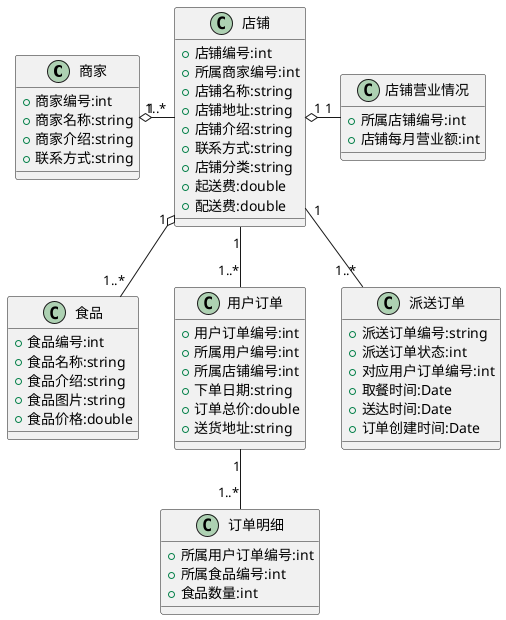 @startuml
'https://plantuml.com/class-diagram


class 商家 {
+商家编号:int
+商家名称:string
+商家介绍:string
+联系方式:string
}

Class 店铺 {
+店铺编号:int
+所属商家编号:int
+店铺名称:string
+店铺地址:string
+店铺介绍:string
+联系方式:string
+店铺分类:string
+起送费:double
+配送费:double
}

Class 食品 {
+食品编号:int
+食品名称:string
+食品介绍:string
+食品图片:string
+食品价格:double
}

Class 用户订单 {
+用户订单编号:int
+所属用户编号:int
+所属店铺编号:int
+下单日期:string
+订单总价:double
+送货地址:string
}

Class 派送订单{
+派送订单编号:string
+派送订单状态:int
+对应用户订单编号:int
+取餐时间:Date
+送达时间:Date
+订单创建时间:Date
}

Class 订单明细 {
+所属用户订单编号:int
+所属食品编号:int
+食品数量:int
}

Class 店铺营业情况 {
+所属店铺编号:int
+店铺每月营业额:int
}

商家 "1" o- "1..*" 店铺
店铺 "1" -- "1..*" 用户订单
店铺 "1" -- "1..*" 派送订单
店铺 "1" o-- "1..*" 食品
店铺 "1" o- "1" 店铺营业情况
用户订单 "1" -- "1..*" 订单明细
@enduml